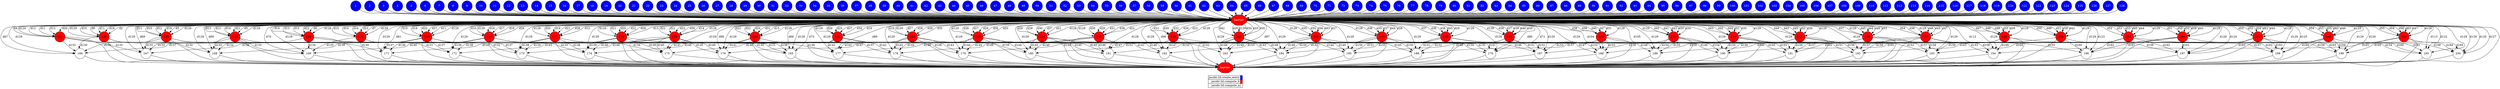 digraph {
  rankdir=TB;
  labeljust="l";
  subgraph dependence_graph {
    ranksep=0.20;
    node[height=0.75];

1[shape=circle, style=filled fillcolor="#0000ff" fontcolor="#ffffff"];
2[shape=circle, style=filled fillcolor="#0000ff" fontcolor="#ffffff"];
3[shape=circle, style=filled fillcolor="#0000ff" fontcolor="#ffffff"];
4[shape=circle, style=filled fillcolor="#0000ff" fontcolor="#ffffff"];
5[shape=circle, style=filled fillcolor="#0000ff" fontcolor="#ffffff"];
6[shape=circle, style=filled fillcolor="#0000ff" fontcolor="#ffffff"];
7[shape=circle, style=filled fillcolor="#0000ff" fontcolor="#ffffff"];
8[shape=circle, style=filled fillcolor="#0000ff" fontcolor="#ffffff"];
9[shape=circle, style=filled fillcolor="#0000ff" fontcolor="#ffffff"];
10[shape=circle, style=filled fillcolor="#0000ff" fontcolor="#ffffff"];
11[shape=circle, style=filled fillcolor="#0000ff" fontcolor="#ffffff"];
12[shape=circle, style=filled fillcolor="#0000ff" fontcolor="#ffffff"];
13[shape=circle, style=filled fillcolor="#0000ff" fontcolor="#ffffff"];
14[shape=circle, style=filled fillcolor="#0000ff" fontcolor="#ffffff"];
15[shape=circle, style=filled fillcolor="#0000ff" fontcolor="#ffffff"];
16[shape=circle, style=filled fillcolor="#0000ff" fontcolor="#ffffff"];
17[shape=circle, style=filled fillcolor="#0000ff" fontcolor="#ffffff"];
18[shape=circle, style=filled fillcolor="#0000ff" fontcolor="#ffffff"];
19[shape=circle, style=filled fillcolor="#0000ff" fontcolor="#ffffff"];
20[shape=circle, style=filled fillcolor="#0000ff" fontcolor="#ffffff"];
21[shape=circle, style=filled fillcolor="#0000ff" fontcolor="#ffffff"];
22[shape=circle, style=filled fillcolor="#0000ff" fontcolor="#ffffff"];
23[shape=circle, style=filled fillcolor="#0000ff" fontcolor="#ffffff"];
24[shape=circle, style=filled fillcolor="#0000ff" fontcolor="#ffffff"];
25[shape=circle, style=filled fillcolor="#0000ff" fontcolor="#ffffff"];
26[shape=circle, style=filled fillcolor="#0000ff" fontcolor="#ffffff"];
27[shape=circle, style=filled fillcolor="#0000ff" fontcolor="#ffffff"];
28[shape=circle, style=filled fillcolor="#0000ff" fontcolor="#ffffff"];
29[shape=circle, style=filled fillcolor="#0000ff" fontcolor="#ffffff"];
30[shape=circle, style=filled fillcolor="#0000ff" fontcolor="#ffffff"];
31[shape=circle, style=filled fillcolor="#0000ff" fontcolor="#ffffff"];
32[shape=circle, style=filled fillcolor="#0000ff" fontcolor="#ffffff"];
33[shape=circle, style=filled fillcolor="#0000ff" fontcolor="#ffffff"];
34[shape=circle, style=filled fillcolor="#0000ff" fontcolor="#ffffff"];
35[shape=circle, style=filled fillcolor="#0000ff" fontcolor="#ffffff"];
36[shape=circle, style=filled fillcolor="#0000ff" fontcolor="#ffffff"];
37[shape=circle, style=filled fillcolor="#0000ff" fontcolor="#ffffff"];
38[shape=circle, style=filled fillcolor="#0000ff" fontcolor="#ffffff"];
39[shape=circle, style=filled fillcolor="#0000ff" fontcolor="#ffffff"];
40[shape=circle, style=filled fillcolor="#0000ff" fontcolor="#ffffff"];
41[shape=circle, style=filled fillcolor="#0000ff" fontcolor="#ffffff"];
42[shape=circle, style=filled fillcolor="#0000ff" fontcolor="#ffffff"];
43[shape=circle, style=filled fillcolor="#0000ff" fontcolor="#ffffff"];
44[shape=circle, style=filled fillcolor="#0000ff" fontcolor="#ffffff"];
45[shape=circle, style=filled fillcolor="#0000ff" fontcolor="#ffffff"];
46[shape=circle, style=filled fillcolor="#0000ff" fontcolor="#ffffff"];
47[shape=circle, style=filled fillcolor="#0000ff" fontcolor="#ffffff"];
48[shape=circle, style=filled fillcolor="#0000ff" fontcolor="#ffffff"];
49[shape=circle, style=filled fillcolor="#0000ff" fontcolor="#ffffff"];
50[shape=circle, style=filled fillcolor="#0000ff" fontcolor="#ffffff"];
51[shape=circle, style=filled fillcolor="#0000ff" fontcolor="#ffffff"];
52[shape=circle, style=filled fillcolor="#0000ff" fontcolor="#ffffff"];
53[shape=circle, style=filled fillcolor="#0000ff" fontcolor="#ffffff"];
54[shape=circle, style=filled fillcolor="#0000ff" fontcolor="#ffffff"];
55[shape=circle, style=filled fillcolor="#0000ff" fontcolor="#ffffff"];
56[shape=circle, style=filled fillcolor="#0000ff" fontcolor="#ffffff"];
57[shape=circle, style=filled fillcolor="#0000ff" fontcolor="#ffffff"];
58[shape=circle, style=filled fillcolor="#0000ff" fontcolor="#ffffff"];
59[shape=circle, style=filled fillcolor="#0000ff" fontcolor="#ffffff"];
60[shape=circle, style=filled fillcolor="#0000ff" fontcolor="#ffffff"];
61[shape=circle, style=filled fillcolor="#0000ff" fontcolor="#ffffff"];
62[shape=circle, style=filled fillcolor="#0000ff" fontcolor="#ffffff"];
63[shape=circle, style=filled fillcolor="#0000ff" fontcolor="#ffffff"];
64[shape=circle, style=filled fillcolor="#0000ff" fontcolor="#ffffff"];
65[shape=circle, style=filled fillcolor="#0000ff" fontcolor="#ffffff"];
66[shape=circle, style=filled fillcolor="#0000ff" fontcolor="#ffffff"];
67[shape=circle, style=filled fillcolor="#0000ff" fontcolor="#ffffff"];
68[shape=circle, style=filled fillcolor="#0000ff" fontcolor="#ffffff"];
69[shape=circle, style=filled fillcolor="#0000ff" fontcolor="#ffffff"];
70[shape=circle, style=filled fillcolor="#0000ff" fontcolor="#ffffff"];
71[shape=circle, style=filled fillcolor="#0000ff" fontcolor="#ffffff"];
72[shape=circle, style=filled fillcolor="#0000ff" fontcolor="#ffffff"];
73[shape=circle, style=filled fillcolor="#0000ff" fontcolor="#ffffff"];
74[shape=circle, style=filled fillcolor="#0000ff" fontcolor="#ffffff"];
75[shape=circle, style=filled fillcolor="#0000ff" fontcolor="#ffffff"];
76[shape=circle, style=filled fillcolor="#0000ff" fontcolor="#ffffff"];
77[shape=circle, style=filled fillcolor="#0000ff" fontcolor="#ffffff"];
78[shape=circle, style=filled fillcolor="#0000ff" fontcolor="#ffffff"];
79[shape=circle, style=filled fillcolor="#0000ff" fontcolor="#ffffff"];
80[shape=circle, style=filled fillcolor="#0000ff" fontcolor="#ffffff"];
81[shape=circle, style=filled fillcolor="#0000ff" fontcolor="#ffffff"];
82[shape=circle, style=filled fillcolor="#0000ff" fontcolor="#ffffff"];
83[shape=circle, style=filled fillcolor="#0000ff" fontcolor="#ffffff"];
84[shape=circle, style=filled fillcolor="#0000ff" fontcolor="#ffffff"];
85[shape=circle, style=filled fillcolor="#0000ff" fontcolor="#ffffff"];
86[shape=circle, style=filled fillcolor="#0000ff" fontcolor="#ffffff"];
87[shape=circle, style=filled fillcolor="#0000ff" fontcolor="#ffffff"];
88[shape=circle, style=filled fillcolor="#0000ff" fontcolor="#ffffff"];
89[shape=circle, style=filled fillcolor="#0000ff" fontcolor="#ffffff"];
90[shape=circle, style=filled fillcolor="#0000ff" fontcolor="#ffffff"];
91[shape=circle, style=filled fillcolor="#0000ff" fontcolor="#ffffff"];
92[shape=circle, style=filled fillcolor="#0000ff" fontcolor="#ffffff"];
93[shape=circle, style=filled fillcolor="#0000ff" fontcolor="#ffffff"];
94[shape=circle, style=filled fillcolor="#0000ff" fontcolor="#ffffff"];
95[shape=circle, style=filled fillcolor="#0000ff" fontcolor="#ffffff"];
96[shape=circle, style=filled fillcolor="#0000ff" fontcolor="#ffffff"];
97[shape=circle, style=filled fillcolor="#0000ff" fontcolor="#ffffff"];
98[shape=circle, style=filled fillcolor="#0000ff" fontcolor="#ffffff"];
99[shape=circle, style=filled fillcolor="#0000ff" fontcolor="#ffffff"];
100[shape=circle, style=filled fillcolor="#0000ff" fontcolor="#ffffff"];
101[shape=circle, style=filled fillcolor="#0000ff" fontcolor="#ffffff"];
102[shape=circle, style=filled fillcolor="#0000ff" fontcolor="#ffffff"];
103[shape=circle, style=filled fillcolor="#0000ff" fontcolor="#ffffff"];
104[shape=circle, style=filled fillcolor="#0000ff" fontcolor="#ffffff"];
105[shape=circle, style=filled fillcolor="#0000ff" fontcolor="#ffffff"];
106[shape=circle, style=filled fillcolor="#0000ff" fontcolor="#ffffff"];
107[shape=circle, style=filled fillcolor="#0000ff" fontcolor="#ffffff"];
108[shape=circle, style=filled fillcolor="#0000ff" fontcolor="#ffffff"];
109[shape=circle, style=filled fillcolor="#0000ff" fontcolor="#ffffff"];
110[shape=circle, style=filled fillcolor="#0000ff" fontcolor="#ffffff"];
111[shape=circle, style=filled fillcolor="#0000ff" fontcolor="#ffffff"];
112[shape=circle, style=filled fillcolor="#0000ff" fontcolor="#ffffff"];
113[shape=circle, style=filled fillcolor="#0000ff" fontcolor="#ffffff"];
114[shape=circle, style=filled fillcolor="#0000ff" fontcolor="#ffffff"];
115[shape=circle, style=filled fillcolor="#0000ff" fontcolor="#ffffff"];
116[shape=circle, style=filled fillcolor="#0000ff" fontcolor="#ffffff"];
117[shape=circle, style=filled fillcolor="#0000ff" fontcolor="#ffffff"];
118[shape=circle, style=filled fillcolor="#0000ff" fontcolor="#ffffff"];
119[shape=circle, style=filled fillcolor="#0000ff" fontcolor="#ffffff"];
120[shape=circle, style=filled fillcolor="#0000ff" fontcolor="#ffffff"];
121[shape=circle, style=filled fillcolor="#0000ff" fontcolor="#ffffff"];
122[shape=circle, style=filled fillcolor="#0000ff" fontcolor="#ffffff"];
123[shape=circle, style=filled fillcolor="#0000ff" fontcolor="#ffffff"];
124[shape=circle, style=filled fillcolor="#0000ff" fontcolor="#ffffff"];
125[shape=circle, style=filled fillcolor="#0000ff" fontcolor="#ffffff"];
126[shape=circle, style=filled fillcolor="#0000ff" fontcolor="#ffffff"];
127[shape=circle, style=filled fillcolor="#0000ff" fontcolor="#ffffff"];
128[shape=circle, style=filled fillcolor="#0000ff" fontcolor="#ffffff"];
Synchro1[label="barrier", shape=octagon, style=filled fillcolor="#ff0000" fontcolor="#FFFFFF"];
47 -> Synchro1;
10 -> Synchro1;
7 -> Synchro1;
90 -> Synchro1;
69 -> Synchro1;
93 -> Synchro1;
13 -> Synchro1;
28 -> Synchro1;
34 -> Synchro1;
54 -> Synchro1;
59 -> Synchro1;
67 -> Synchro1;
117 -> Synchro1;
80 -> Synchro1;
82 -> Synchro1;
12 -> Synchro1;
65 -> Synchro1;
32 -> Synchro1;
92 -> Synchro1;
68 -> Synchro1;
57 -> Synchro1;
64 -> Synchro1;
46 -> Synchro1;
5 -> Synchro1;
24 -> Synchro1;
125 -> Synchro1;
110 -> Synchro1;
124 -> Synchro1;
81 -> Synchro1;
63 -> Synchro1;
76 -> Synchro1;
123 -> Synchro1;
37 -> Synchro1;
74 -> Synchro1;
41 -> Synchro1;
97 -> Synchro1;
122 -> Synchro1;
19 -> Synchro1;
42 -> Synchro1;
109 -> Synchro1;
108 -> Synchro1;
128 -> Synchro1;
30 -> Synchro1;
36 -> Synchro1;
94 -> Synchro1;
52 -> Synchro1;
43 -> Synchro1;
107 -> Synchro1;
20 -> Synchro1;
25 -> Synchro1;
48 -> Synchro1;
115 -> Synchro1;
112 -> Synchro1;
118 -> Synchro1;
44 -> Synchro1;
56 -> Synchro1;
121 -> Synchro1;
126 -> Synchro1;
23 -> Synchro1;
45 -> Synchro1;
38 -> Synchro1;
89 -> Synchro1;
114 -> Synchro1;
50 -> Synchro1;
75 -> Synchro1;
51 -> Synchro1;
4 -> Synchro1;
40 -> Synchro1;
6 -> Synchro1;
60 -> Synchro1;
73 -> Synchro1;
66 -> Synchro1;
111 -> Synchro1;
78 -> Synchro1;
106 -> Synchro1;
83 -> Synchro1;
79 -> Synchro1;
98 -> Synchro1;
100 -> Synchro1;
53 -> Synchro1;
9 -> Synchro1;
95 -> Synchro1;
15 -> Synchro1;
29 -> Synchro1;
84 -> Synchro1;
16 -> Synchro1;
55 -> Synchro1;
88 -> Synchro1;
35 -> Synchro1;
3 -> Synchro1;
87 -> Synchro1;
70 -> Synchro1;
86 -> Synchro1;
120 -> Synchro1;
91 -> Synchro1;
96 -> Synchro1;
102 -> Synchro1;
99 -> Synchro1;
103 -> Synchro1;
119 -> Synchro1;
61 -> Synchro1;
17 -> Synchro1;
27 -> Synchro1;
11 -> Synchro1;
14 -> Synchro1;
39 -> Synchro1;
22 -> Synchro1;
49 -> Synchro1;
72 -> Synchro1;
8 -> Synchro1;
2 -> Synchro1;
21 -> Synchro1;
101 -> Synchro1;
104 -> Synchro1;
58 -> Synchro1;
26 -> Synchro1;
113 -> Synchro1;
1 -> Synchro1;
85 -> Synchro1;
33 -> Synchro1;
105 -> Synchro1;
18 -> Synchro1;
62 -> Synchro1;
77 -> Synchro1;
116 -> Synchro1;
127 -> Synchro1;
31 -> Synchro1;
71 -> Synchro1;
129[shape=circle, style=filled fillcolor="#ff0000" fontcolor="#000000"];
Synchro1 -> 129[ label="d129" ];
Synchro1 -> 129[ label="d10" ];
Synchro1 -> 129[ label="d9" ];
Synchro1 -> 129[ label="d11" ];
Synchro1 -> 129[ label="d18" ];
Synchro1 -> 129[ label="d2" ];
130[shape=circle, style=filled fillcolor="#ff0000" fontcolor="#000000"];
Synchro1 -> 130[ label="d129" ];
Synchro1 -> 130[ label="d11" ];
Synchro1 -> 130[ label="d10" ];
Synchro1 -> 130[ label="d12" ];
Synchro1 -> 130[ label="d19" ];
Synchro1 -> 130[ label="d3" ];
131[shape=circle, style=filled fillcolor="#ff0000" fontcolor="#000000"];
Synchro1 -> 131[ label="d129" ];
Synchro1 -> 131[ label="d12" ];
Synchro1 -> 131[ label="d11" ];
Synchro1 -> 131[ label="d13" ];
Synchro1 -> 131[ label="d20" ];
Synchro1 -> 131[ label="d4" ];
132[shape=circle, style=filled fillcolor="#ff0000" fontcolor="#000000"];
Synchro1 -> 132[ label="d129" ];
Synchro1 -> 132[ label="d13" ];
Synchro1 -> 132[ label="d12" ];
Synchro1 -> 132[ label="d14" ];
Synchro1 -> 132[ label="d21" ];
Synchro1 -> 132[ label="d5" ];
133[shape=circle, style=filled fillcolor="#ff0000" fontcolor="#000000"];
Synchro1 -> 133[ label="d129" ];
Synchro1 -> 133[ label="d14" ];
Synchro1 -> 133[ label="d13" ];
Synchro1 -> 133[ label="d15" ];
Synchro1 -> 133[ label="d22" ];
Synchro1 -> 133[ label="d6" ];
134[shape=circle, style=filled fillcolor="#ff0000" fontcolor="#000000"];
Synchro1 -> 134[ label="d129" ];
Synchro1 -> 134[ label="d15" ];
Synchro1 -> 134[ label="d14" ];
Synchro1 -> 134[ label="d16" ];
Synchro1 -> 134[ label="d23" ];
Synchro1 -> 134[ label="d7" ];
135[shape=circle, style=filled fillcolor="#ff0000" fontcolor="#000000"];
Synchro1 -> 135[ label="d129" ];
Synchro1 -> 135[ label="d18" ];
Synchro1 -> 135[ label="d17" ];
Synchro1 -> 135[ label="d19" ];
Synchro1 -> 135[ label="d26" ];
Synchro1 -> 135[ label="d10" ];
136[shape=circle, style=filled fillcolor="#ff0000" fontcolor="#000000"];
Synchro1 -> 136[ label="d129" ];
Synchro1 -> 136[ label="d19" ];
Synchro1 -> 136[ label="d18" ];
Synchro1 -> 136[ label="d20" ];
Synchro1 -> 136[ label="d27" ];
Synchro1 -> 136[ label="d11" ];
137[shape=circle, style=filled fillcolor="#ff0000" fontcolor="#000000"];
Synchro1 -> 137[ label="d129" ];
Synchro1 -> 137[ label="d20" ];
Synchro1 -> 137[ label="d19" ];
Synchro1 -> 137[ label="d21" ];
Synchro1 -> 137[ label="d28" ];
Synchro1 -> 137[ label="d12" ];
138[shape=circle, style=filled fillcolor="#ff0000" fontcolor="#000000"];
Synchro1 -> 138[ label="d129" ];
Synchro1 -> 138[ label="d21" ];
Synchro1 -> 138[ label="d20" ];
Synchro1 -> 138[ label="d22" ];
Synchro1 -> 138[ label="d29" ];
Synchro1 -> 138[ label="d13" ];
139[shape=circle, style=filled fillcolor="#ff0000" fontcolor="#000000"];
Synchro1 -> 139[ label="d129" ];
Synchro1 -> 139[ label="d22" ];
Synchro1 -> 139[ label="d21" ];
Synchro1 -> 139[ label="d23" ];
Synchro1 -> 139[ label="d30" ];
Synchro1 -> 139[ label="d14" ];
140[shape=circle, style=filled fillcolor="#ff0000" fontcolor="#000000"];
Synchro1 -> 140[ label="d129" ];
Synchro1 -> 140[ label="d23" ];
Synchro1 -> 140[ label="d22" ];
Synchro1 -> 140[ label="d24" ];
Synchro1 -> 140[ label="d31" ];
Synchro1 -> 140[ label="d15" ];
141[shape=circle, style=filled fillcolor="#ff0000" fontcolor="#000000"];
Synchro1 -> 141[ label="d129" ];
Synchro1 -> 141[ label="d26" ];
Synchro1 -> 141[ label="d25" ];
Synchro1 -> 141[ label="d27" ];
Synchro1 -> 141[ label="d34" ];
Synchro1 -> 141[ label="d18" ];
142[shape=circle, style=filled fillcolor="#ff0000" fontcolor="#000000"];
Synchro1 -> 142[ label="d129" ];
Synchro1 -> 142[ label="d27" ];
Synchro1 -> 142[ label="d26" ];
Synchro1 -> 142[ label="d28" ];
Synchro1 -> 142[ label="d35" ];
Synchro1 -> 142[ label="d19" ];
143[shape=circle, style=filled fillcolor="#ff0000" fontcolor="#000000"];
Synchro1 -> 143[ label="d129" ];
Synchro1 -> 143[ label="d28" ];
Synchro1 -> 143[ label="d27" ];
Synchro1 -> 143[ label="d29" ];
Synchro1 -> 143[ label="d36" ];
Synchro1 -> 143[ label="d20" ];
144[shape=circle, style=filled fillcolor="#ff0000" fontcolor="#000000"];
Synchro1 -> 144[ label="d129" ];
Synchro1 -> 144[ label="d29" ];
Synchro1 -> 144[ label="d28" ];
Synchro1 -> 144[ label="d30" ];
Synchro1 -> 144[ label="d37" ];
Synchro1 -> 144[ label="d21" ];
145[shape=circle, style=filled fillcolor="#ff0000" fontcolor="#000000"];
Synchro1 -> 145[ label="d129" ];
Synchro1 -> 145[ label="d30" ];
Synchro1 -> 145[ label="d29" ];
Synchro1 -> 145[ label="d31" ];
Synchro1 -> 145[ label="d38" ];
Synchro1 -> 145[ label="d22" ];
146[shape=circle, style=filled fillcolor="#ff0000" fontcolor="#000000"];
Synchro1 -> 146[ label="d129" ];
Synchro1 -> 146[ label="d31" ];
Synchro1 -> 146[ label="d30" ];
Synchro1 -> 146[ label="d32" ];
Synchro1 -> 146[ label="d39" ];
Synchro1 -> 146[ label="d23" ];
147[shape=circle, style=filled fillcolor="#ff0000" fontcolor="#000000"];
Synchro1 -> 147[ label="d129" ];
Synchro1 -> 147[ label="d34" ];
Synchro1 -> 147[ label="d33" ];
Synchro1 -> 147[ label="d35" ];
Synchro1 -> 147[ label="d42" ];
Synchro1 -> 147[ label="d26" ];
148[shape=circle, style=filled fillcolor="#ff0000" fontcolor="#000000"];
Synchro1 -> 148[ label="d129" ];
Synchro1 -> 148[ label="d35" ];
Synchro1 -> 148[ label="d34" ];
Synchro1 -> 148[ label="d36" ];
Synchro1 -> 148[ label="d43" ];
Synchro1 -> 148[ label="d27" ];
149[shape=circle, style=filled fillcolor="#ff0000" fontcolor="#000000"];
Synchro1 -> 149[ label="d129" ];
Synchro1 -> 149[ label="d36" ];
Synchro1 -> 149[ label="d35" ];
Synchro1 -> 149[ label="d37" ];
Synchro1 -> 149[ label="d44" ];
Synchro1 -> 149[ label="d28" ];
150[shape=circle, style=filled fillcolor="#ff0000" fontcolor="#000000"];
Synchro1 -> 150[ label="d129" ];
Synchro1 -> 150[ label="d37" ];
Synchro1 -> 150[ label="d36" ];
Synchro1 -> 150[ label="d38" ];
Synchro1 -> 150[ label="d45" ];
Synchro1 -> 150[ label="d29" ];
151[shape=circle, style=filled fillcolor="#ff0000" fontcolor="#000000"];
Synchro1 -> 151[ label="d129" ];
Synchro1 -> 151[ label="d38" ];
Synchro1 -> 151[ label="d37" ];
Synchro1 -> 151[ label="d39" ];
Synchro1 -> 151[ label="d46" ];
Synchro1 -> 151[ label="d30" ];
152[shape=circle, style=filled fillcolor="#ff0000" fontcolor="#000000"];
Synchro1 -> 152[ label="d129" ];
Synchro1 -> 152[ label="d39" ];
Synchro1 -> 152[ label="d38" ];
Synchro1 -> 152[ label="d40" ];
Synchro1 -> 152[ label="d47" ];
Synchro1 -> 152[ label="d31" ];
153[shape=circle, style=filled fillcolor="#ff0000" fontcolor="#000000"];
Synchro1 -> 153[ label="d129" ];
Synchro1 -> 153[ label="d42" ];
Synchro1 -> 153[ label="d41" ];
Synchro1 -> 153[ label="d43" ];
Synchro1 -> 153[ label="d50" ];
Synchro1 -> 153[ label="d34" ];
154[shape=circle, style=filled fillcolor="#ff0000" fontcolor="#000000"];
Synchro1 -> 154[ label="d129" ];
Synchro1 -> 154[ label="d43" ];
Synchro1 -> 154[ label="d42" ];
Synchro1 -> 154[ label="d44" ];
Synchro1 -> 154[ label="d51" ];
Synchro1 -> 154[ label="d35" ];
155[shape=circle, style=filled fillcolor="#ff0000" fontcolor="#000000"];
Synchro1 -> 155[ label="d129" ];
Synchro1 -> 155[ label="d44" ];
Synchro1 -> 155[ label="d43" ];
Synchro1 -> 155[ label="d45" ];
Synchro1 -> 155[ label="d52" ];
Synchro1 -> 155[ label="d36" ];
156[shape=circle, style=filled fillcolor="#ff0000" fontcolor="#000000"];
Synchro1 -> 156[ label="d129" ];
Synchro1 -> 156[ label="d45" ];
Synchro1 -> 156[ label="d44" ];
Synchro1 -> 156[ label="d46" ];
Synchro1 -> 156[ label="d53" ];
Synchro1 -> 156[ label="d37" ];
157[shape=circle, style=filled fillcolor="#ff0000" fontcolor="#000000"];
Synchro1 -> 157[ label="d129" ];
Synchro1 -> 157[ label="d46" ];
Synchro1 -> 157[ label="d45" ];
Synchro1 -> 157[ label="d47" ];
Synchro1 -> 157[ label="d54" ];
Synchro1 -> 157[ label="d38" ];
158[shape=circle, style=filled fillcolor="#ff0000" fontcolor="#000000"];
Synchro1 -> 158[ label="d129" ];
Synchro1 -> 158[ label="d47" ];
Synchro1 -> 158[ label="d46" ];
Synchro1 -> 158[ label="d48" ];
Synchro1 -> 158[ label="d55" ];
Synchro1 -> 158[ label="d39" ];
159[shape=circle, style=filled fillcolor="#ff0000" fontcolor="#000000"];
Synchro1 -> 159[ label="d129" ];
Synchro1 -> 159[ label="d50" ];
Synchro1 -> 159[ label="d49" ];
Synchro1 -> 159[ label="d51" ];
Synchro1 -> 159[ label="d58" ];
Synchro1 -> 159[ label="d42" ];
160[shape=circle, style=filled fillcolor="#ff0000" fontcolor="#000000"];
Synchro1 -> 160[ label="d129" ];
Synchro1 -> 160[ label="d51" ];
Synchro1 -> 160[ label="d50" ];
Synchro1 -> 160[ label="d52" ];
Synchro1 -> 160[ label="d59" ];
Synchro1 -> 160[ label="d43" ];
161[shape=circle, style=filled fillcolor="#ff0000" fontcolor="#000000"];
Synchro1 -> 161[ label="d129" ];
Synchro1 -> 161[ label="d52" ];
Synchro1 -> 161[ label="d51" ];
Synchro1 -> 161[ label="d53" ];
Synchro1 -> 161[ label="d60" ];
Synchro1 -> 161[ label="d44" ];
162[shape=circle, style=filled fillcolor="#ff0000" fontcolor="#000000"];
Synchro1 -> 162[ label="d129" ];
Synchro1 -> 162[ label="d53" ];
Synchro1 -> 162[ label="d52" ];
Synchro1 -> 162[ label="d54" ];
Synchro1 -> 162[ label="d61" ];
Synchro1 -> 162[ label="d45" ];
163[shape=circle, style=filled fillcolor="#ff0000" fontcolor="#000000"];
Synchro1 -> 163[ label="d129" ];
Synchro1 -> 163[ label="d54" ];
Synchro1 -> 163[ label="d53" ];
Synchro1 -> 163[ label="d55" ];
Synchro1 -> 163[ label="d62" ];
Synchro1 -> 163[ label="d46" ];
164[shape=circle, style=filled fillcolor="#ff0000" fontcolor="#000000"];
Synchro1 -> 164[ label="d129" ];
Synchro1 -> 164[ label="d55" ];
Synchro1 -> 164[ label="d54" ];
Synchro1 -> 164[ label="d56" ];
Synchro1 -> 164[ label="d63" ];
Synchro1 -> 164[ label="d47" ];
165[shape=circle, style=filled fillcolor="#ffffff" fontcolor="#000000"];
Synchro1 -> 165[ label="d129" ];
129 -> 165[ label="d130" ];
Synchro1 -> 165[ label="d73" ];
130 -> 165[ label="d131" ];
135 -> 165[ label="d136" ];
Synchro1 -> 165[ label="d66" ];
166[shape=circle, style=filled fillcolor="#ffffff" fontcolor="#000000"];
Synchro1 -> 166[ label="d129" ];
130 -> 166[ label="d131" ];
129 -> 166[ label="d130" ];
131 -> 166[ label="d132" ];
136 -> 166[ label="d137" ];
Synchro1 -> 166[ label="d67" ];
167[shape=circle, style=filled fillcolor="#ffffff" fontcolor="#000000"];
Synchro1 -> 167[ label="d129" ];
131 -> 167[ label="d132" ];
130 -> 167[ label="d131" ];
132 -> 167[ label="d133" ];
137 -> 167[ label="d138" ];
Synchro1 -> 167[ label="d68" ];
168[shape=circle, style=filled fillcolor="#ffffff" fontcolor="#000000"];
Synchro1 -> 168[ label="d129" ];
132 -> 168[ label="d133" ];
131 -> 168[ label="d132" ];
133 -> 168[ label="d134" ];
138 -> 168[ label="d139" ];
Synchro1 -> 168[ label="d69" ];
169[shape=circle, style=filled fillcolor="#ffffff" fontcolor="#000000"];
Synchro1 -> 169[ label="d129" ];
133 -> 169[ label="d134" ];
132 -> 169[ label="d133" ];
134 -> 169[ label="d135" ];
139 -> 169[ label="d140" ];
Synchro1 -> 169[ label="d70" ];
170[shape=circle, style=filled fillcolor="#ffffff" fontcolor="#000000"];
Synchro1 -> 170[ label="d129" ];
134 -> 170[ label="d135" ];
133 -> 170[ label="d134" ];
Synchro1 -> 170[ label="d80" ];
140 -> 170[ label="d141" ];
Synchro1 -> 170[ label="d71" ];
171[shape=circle, style=filled fillcolor="#ffffff" fontcolor="#000000"];
Synchro1 -> 171[ label="d129" ];
135 -> 171[ label="d136" ];
Synchro1 -> 171[ label="d81" ];
136 -> 171[ label="d137" ];
141 -> 171[ label="d142" ];
129 -> 171[ label="d130" ];
172[shape=circle, style=filled fillcolor="#ffffff" fontcolor="#000000"];
Synchro1 -> 172[ label="d129" ];
136 -> 172[ label="d137" ];
135 -> 172[ label="d136" ];
137 -> 172[ label="d138" ];
142 -> 172[ label="d143" ];
130 -> 172[ label="d131" ];
173[shape=circle, style=filled fillcolor="#ffffff" fontcolor="#000000"];
Synchro1 -> 173[ label="d129" ];
137 -> 173[ label="d138" ];
136 -> 173[ label="d137" ];
138 -> 173[ label="d139" ];
143 -> 173[ label="d144" ];
131 -> 173[ label="d132" ];
174[shape=circle, style=filled fillcolor="#ffffff" fontcolor="#000000"];
Synchro1 -> 174[ label="d129" ];
138 -> 174[ label="d139" ];
137 -> 174[ label="d138" ];
139 -> 174[ label="d140" ];
144 -> 174[ label="d145" ];
132 -> 174[ label="d133" ];
175[shape=circle, style=filled fillcolor="#ffffff" fontcolor="#000000"];
Synchro1 -> 175[ label="d129" ];
139 -> 175[ label="d140" ];
138 -> 175[ label="d139" ];
140 -> 175[ label="d141" ];
145 -> 175[ label="d146" ];
133 -> 175[ label="d134" ];
176[shape=circle, style=filled fillcolor="#ffffff" fontcolor="#000000"];
Synchro1 -> 176[ label="d129" ];
140 -> 176[ label="d141" ];
139 -> 176[ label="d140" ];
Synchro1 -> 176[ label="d88" ];
146 -> 176[ label="d147" ];
134 -> 176[ label="d135" ];
177[shape=circle, style=filled fillcolor="#ffffff" fontcolor="#000000"];
Synchro1 -> 177[ label="d129" ];
141 -> 177[ label="d142" ];
Synchro1 -> 177[ label="d89" ];
142 -> 177[ label="d143" ];
147 -> 177[ label="d148" ];
135 -> 177[ label="d136" ];
178[shape=circle, style=filled fillcolor="#ffffff" fontcolor="#000000"];
Synchro1 -> 178[ label="d129" ];
142 -> 178[ label="d143" ];
141 -> 178[ label="d142" ];
143 -> 178[ label="d144" ];
148 -> 178[ label="d149" ];
136 -> 178[ label="d137" ];
179[shape=circle, style=filled fillcolor="#ffffff" fontcolor="#000000"];
Synchro1 -> 179[ label="d129" ];
143 -> 179[ label="d144" ];
142 -> 179[ label="d143" ];
144 -> 179[ label="d145" ];
149 -> 179[ label="d150" ];
137 -> 179[ label="d138" ];
180[shape=circle, style=filled fillcolor="#ffffff" fontcolor="#000000"];
Synchro1 -> 180[ label="d129" ];
144 -> 180[ label="d145" ];
143 -> 180[ label="d144" ];
145 -> 180[ label="d146" ];
150 -> 180[ label="d151" ];
138 -> 180[ label="d139" ];
181[shape=circle, style=filled fillcolor="#ffffff" fontcolor="#000000"];
Synchro1 -> 181[ label="d129" ];
145 -> 181[ label="d146" ];
144 -> 181[ label="d145" ];
146 -> 181[ label="d147" ];
151 -> 181[ label="d152" ];
139 -> 181[ label="d140" ];
182[shape=circle, style=filled fillcolor="#ffffff" fontcolor="#000000"];
Synchro1 -> 182[ label="d129" ];
146 -> 182[ label="d147" ];
145 -> 182[ label="d146" ];
Synchro1 -> 182[ label="d96" ];
152 -> 182[ label="d153" ];
140 -> 182[ label="d141" ];
183[shape=circle, style=filled fillcolor="#ffffff" fontcolor="#000000"];
Synchro1 -> 183[ label="d129" ];
147 -> 183[ label="d148" ];
Synchro1 -> 183[ label="d97" ];
148 -> 183[ label="d149" ];
153 -> 183[ label="d154" ];
141 -> 183[ label="d142" ];
184[shape=circle, style=filled fillcolor="#ffffff" fontcolor="#000000"];
Synchro1 -> 184[ label="d129" ];
148 -> 184[ label="d149" ];
147 -> 184[ label="d148" ];
149 -> 184[ label="d150" ];
154 -> 184[ label="d155" ];
142 -> 184[ label="d143" ];
185[shape=circle, style=filled fillcolor="#ffffff" fontcolor="#000000"];
Synchro1 -> 185[ label="d129" ];
149 -> 185[ label="d150" ];
148 -> 185[ label="d149" ];
150 -> 185[ label="d151" ];
155 -> 185[ label="d156" ];
143 -> 185[ label="d144" ];
186[shape=circle, style=filled fillcolor="#ffffff" fontcolor="#000000"];
Synchro1 -> 186[ label="d129" ];
150 -> 186[ label="d151" ];
149 -> 186[ label="d150" ];
151 -> 186[ label="d152" ];
156 -> 186[ label="d157" ];
144 -> 186[ label="d145" ];
187[shape=circle, style=filled fillcolor="#ffffff" fontcolor="#000000"];
Synchro1 -> 187[ label="d129" ];
151 -> 187[ label="d152" ];
150 -> 187[ label="d151" ];
152 -> 187[ label="d153" ];
157 -> 187[ label="d158" ];
145 -> 187[ label="d146" ];
188[shape=circle, style=filled fillcolor="#ffffff" fontcolor="#000000"];
Synchro1 -> 188[ label="d129" ];
152 -> 188[ label="d153" ];
151 -> 188[ label="d152" ];
Synchro1 -> 188[ label="d104" ];
158 -> 188[ label="d159" ];
146 -> 188[ label="d147" ];
189[shape=circle, style=filled fillcolor="#ffffff" fontcolor="#000000"];
Synchro1 -> 189[ label="d129" ];
153 -> 189[ label="d154" ];
Synchro1 -> 189[ label="d105" ];
154 -> 189[ label="d155" ];
159 -> 189[ label="d160" ];
147 -> 189[ label="d148" ];
190[shape=circle, style=filled fillcolor="#ffffff" fontcolor="#000000"];
Synchro1 -> 190[ label="d129" ];
154 -> 190[ label="d155" ];
153 -> 190[ label="d154" ];
155 -> 190[ label="d156" ];
160 -> 190[ label="d161" ];
148 -> 190[ label="d149" ];
191[shape=circle, style=filled fillcolor="#ffffff" fontcolor="#000000"];
Synchro1 -> 191[ label="d129" ];
155 -> 191[ label="d156" ];
154 -> 191[ label="d155" ];
156 -> 191[ label="d157" ];
161 -> 191[ label="d162" ];
149 -> 191[ label="d150" ];
192[shape=circle, style=filled fillcolor="#ffffff" fontcolor="#000000"];
Synchro1 -> 192[ label="d129" ];
156 -> 192[ label="d157" ];
155 -> 192[ label="d156" ];
157 -> 192[ label="d158" ];
162 -> 192[ label="d163" ];
150 -> 192[ label="d151" ];
193[shape=circle, style=filled fillcolor="#ffffff" fontcolor="#000000"];
Synchro1 -> 193[ label="d129" ];
157 -> 193[ label="d158" ];
156 -> 193[ label="d157" ];
158 -> 193[ label="d159" ];
163 -> 193[ label="d164" ];
151 -> 193[ label="d152" ];
194[shape=circle, style=filled fillcolor="#ffffff" fontcolor="#000000"];
Synchro1 -> 194[ label="d129" ];
158 -> 194[ label="d159" ];
157 -> 194[ label="d158" ];
Synchro1 -> 194[ label="d112" ];
164 -> 194[ label="d165" ];
152 -> 194[ label="d153" ];
195[shape=circle, style=filled fillcolor="#ffffff" fontcolor="#000000"];
Synchro1 -> 195[ label="d129" ];
159 -> 195[ label="d160" ];
Synchro1 -> 195[ label="d113" ];
160 -> 195[ label="d161" ];
Synchro1 -> 195[ label="d122" ];
153 -> 195[ label="d154" ];
196[shape=circle, style=filled fillcolor="#ffffff" fontcolor="#000000"];
Synchro1 -> 196[ label="d129" ];
160 -> 196[ label="d161" ];
159 -> 196[ label="d160" ];
161 -> 196[ label="d162" ];
Synchro1 -> 196[ label="d123" ];
154 -> 196[ label="d155" ];
197[shape=circle, style=filled fillcolor="#ffffff" fontcolor="#000000"];
Synchro1 -> 197[ label="d129" ];
161 -> 197[ label="d162" ];
160 -> 197[ label="d161" ];
162 -> 197[ label="d163" ];
Synchro1 -> 197[ label="d124" ];
155 -> 197[ label="d156" ];
198[shape=circle, style=filled fillcolor="#ffffff" fontcolor="#000000"];
Synchro1 -> 198[ label="d129" ];
162 -> 198[ label="d163" ];
161 -> 198[ label="d162" ];
163 -> 198[ label="d164" ];
Synchro1 -> 198[ label="d125" ];
156 -> 198[ label="d157" ];
199[shape=circle, style=filled fillcolor="#ffffff" fontcolor="#000000"];
Synchro1 -> 199[ label="d129" ];
163 -> 199[ label="d164" ];
162 -> 199[ label="d163" ];
164 -> 199[ label="d165" ];
Synchro1 -> 199[ label="d126" ];
157 -> 199[ label="d158" ];
200[shape=circle, style=filled fillcolor="#ffffff" fontcolor="#000000"];
Synchro1 -> 200[ label="d129" ];
164 -> 200[ label="d165" ];
163 -> 200[ label="d164" ];
Synchro1 -> 200[ label="d120" ];
Synchro1 -> 200[ label="d127" ];
158 -> 200[ label="d159" ];
Synchro2[label="barrier", shape=octagon, style=filled fillcolor="#ff0000" fontcolor="#FFFFFF"];
Synchro1 -> Synchro2;
185 -> Synchro2;
143 -> Synchro2;
161 -> Synchro2;
156 -> Synchro2;
188 -> Synchro2;
175 -> Synchro2;
180 -> Synchro2;
192 -> Synchro2;
134 -> Synchro2;
147 -> Synchro2;
132 -> Synchro2;
131 -> Synchro2;
139 -> Synchro2;
169 -> Synchro2;
148 -> Synchro2;
135 -> Synchro2;
194 -> Synchro2;
199 -> Synchro2;
145 -> Synchro2;
166 -> Synchro2;
195 -> Synchro2;
155 -> Synchro2;
152 -> Synchro2;
153 -> Synchro2;
184 -> Synchro2;
137 -> Synchro2;
186 -> Synchro2;
181 -> Synchro2;
189 -> Synchro2;
129 -> Synchro2;
138 -> Synchro2;
200 -> Synchro2;
144 -> Synchro2;
141 -> Synchro2;
136 -> Synchro2;
163 -> Synchro2;
172 -> Synchro2;
164 -> Synchro2;
177 -> Synchro2;
146 -> Synchro2;
197 -> Synchro2;
133 -> Synchro2;
159 -> Synchro2;
167 -> Synchro2;
162 -> Synchro2;
165 -> Synchro2;
179 -> Synchro2;
150 -> Synchro2;
182 -> Synchro2;
149 -> Synchro2;
171 -> Synchro2;
157 -> Synchro2;
142 -> Synchro2;
168 -> Synchro2;
160 -> Synchro2;
176 -> Synchro2;
191 -> Synchro2;
178 -> Synchro2;
173 -> Synchro2;
198 -> Synchro2;
158 -> Synchro2;
196 -> Synchro2;
174 -> Synchro2;
187 -> Synchro2;
190 -> Synchro2;
130 -> Synchro2;
151 -> Synchro2;
154 -> Synchro2;
140 -> Synchro2;
170 -> Synchro2;
183 -> Synchro2;
193 -> Synchro2;  }
  subgraph legend {
    rank=sink;
    node [shape=plaintext, height=0.75];
    ranksep=0.20;
    label = "Legend";
    key [label=<
      <table border="0" cellpadding="2" cellspacing="0" cellborder="1">
<tr>
<td align="right">jacobi-2d.create_entry</td>
<td bgcolor="#0000ff">&nbsp;</td>
</tr>
<tr>
<td align="right">jacobi-2d.compute_b</td>
<td bgcolor="#ff0000">&nbsp;</td>
</tr>
<tr>
<td align="right">jacobi-2d.compute_a</td>
<td bgcolor="#ffffff">&nbsp;</td>
</tr>
      </table>
    >]
  }
}
